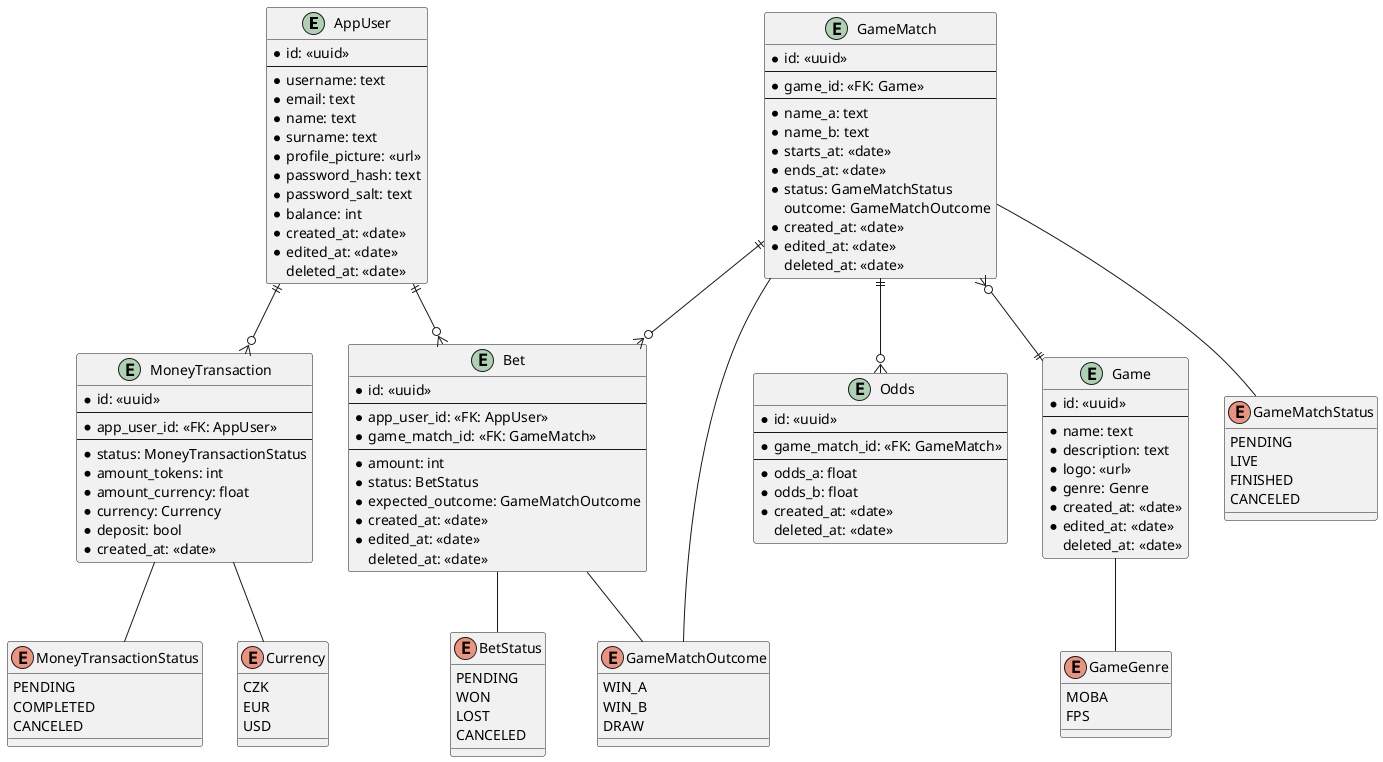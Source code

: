 @startuml starbet-live

entity AppUser {
    * id: <<uuid>>
    ---
    * username: text
    * email: text
    * name: text
    * surname: text
    * profile_picture: <<url>>
    * password_hash: text
    * password_salt: text
    * balance: int
    * created_at: <<date>>
    * edited_at: <<date>>
    deleted_at: <<date>>
}

enum GameGenre {
    MOBA
    FPS
}

entity Game {
    * id: <<uuid>>
    ---
    * name: text
    * description: text
    * logo: <<url>>
    * genre: Genre
    * created_at: <<date>>
    * edited_at: <<date>>
    deleted_at: <<date>>
}

enum GameMatchStatus {
    PENDING
    LIVE
    FINISHED
    CANCELED
}

enum GameMatchOutcome {
    WIN_A
    WIN_B
    DRAW
}

entity GameMatch {
    * id: <<uuid>>
    ---
    * game_id: <<FK: Game>>
    ---
    * name_a: text
    * name_b: text
    * starts_at: <<date>>
    * ends_at: <<date>>
    * status: GameMatchStatus
    outcome: GameMatchOutcome
    * created_at: <<date>>
    * edited_at: <<date>>
    deleted_at: <<date>>
}

entity Odds {
    * id: <<uuid>>
    ---
    * game_match_id: <<FK: GameMatch>>
    ---
    * odds_a: float
    * odds_b: float
    * created_at: <<date>>
    deleted_at: <<date>>
}

enum BetStatus {
    PENDING
    WON
    LOST
    CANCELED
}

entity Bet {
    * id: <<uuid>>
    ---
    * app_user_id: <<FK: AppUser>>
    * game_match_id: <<FK: GameMatch>>
    ---
    * amount: int
    * status: BetStatus
    * expected_outcome: GameMatchOutcome
    * created_at: <<date>>
    * edited_at: <<date>>
    deleted_at: <<date>>
}

enum Currency {
    CZK
    EUR
    USD
}

enum MoneyTransactionStatus {
    PENDING
    COMPLETED
    CANCELED
}

entity MoneyTransaction {
    * id: <<uuid>>
    ---
    * app_user_id: <<FK: AppUser>>
    ---
    * status: MoneyTransactionStatus
    * amount_tokens: int
    * amount_currency: float
    * currency: Currency
    * deposit: bool
    * created_at: <<date>>
}

GameMatch }o--|| Game
GameMatch ||--o{ Bet
GameMatch ||--o{ Odds
GameMatch -- GameMatchStatus
GameMatch -- GameMatchOutcome
AppUser ||--o{ Bet
AppUser ||--o{ MoneyTransaction
Game -- GameGenre
MoneyTransaction -- Currency
MoneyTransaction -- MoneyTransactionStatus 
Bet -- BetStatus
Bet -- GameMatchOutcome

@enduml
